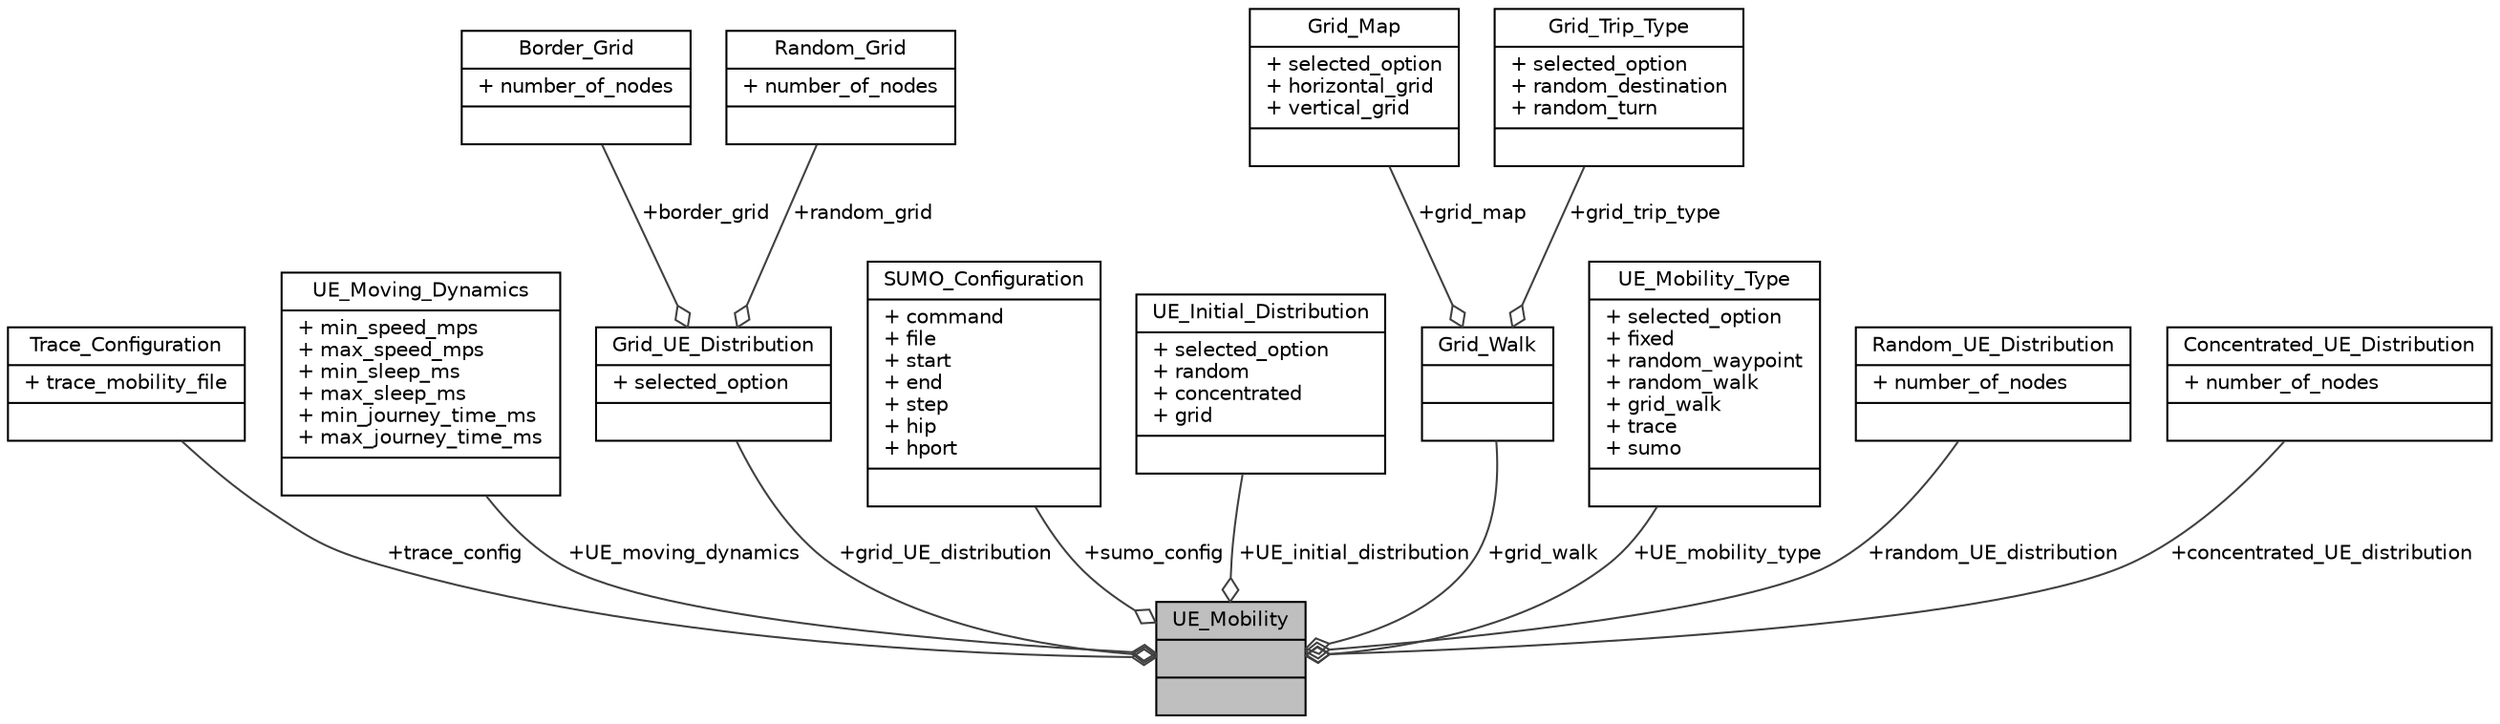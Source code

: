 digraph "UE_Mobility"
{
 // LATEX_PDF_SIZE
  edge [fontname="Helvetica",fontsize="10",labelfontname="Helvetica",labelfontsize="10"];
  node [fontname="Helvetica",fontsize="10",shape=record];
  Node1 [label="{UE_Mobility\n||}",height=0.2,width=0.4,color="black", fillcolor="grey75", style="filled", fontcolor="black",tooltip=" "];
  Node2 -> Node1 [color="grey25",fontsize="10",style="solid",label=" +trace_config" ,arrowhead="odiamond",fontname="Helvetica"];
  Node2 [label="{Trace_Configuration\n|+ trace_mobility_file\l|}",height=0.2,width=0.4,color="black", fillcolor="white", style="filled",URL="$structTrace__Configuration.html",tooltip=" "];
  Node3 -> Node1 [color="grey25",fontsize="10",style="solid",label=" +UE_moving_dynamics" ,arrowhead="odiamond",fontname="Helvetica"];
  Node3 [label="{UE_Moving_Dynamics\n|+ min_speed_mps\l+ max_speed_mps\l+ min_sleep_ms\l+ max_sleep_ms\l+ min_journey_time_ms\l+ max_journey_time_ms\l|}",height=0.2,width=0.4,color="black", fillcolor="white", style="filled",URL="$structUE__Moving__Dynamics.html",tooltip=" "];
  Node4 -> Node1 [color="grey25",fontsize="10",style="solid",label=" +grid_UE_distribution" ,arrowhead="odiamond",fontname="Helvetica"];
  Node4 [label="{Grid_UE_Distribution\n|+ selected_option\l|}",height=0.2,width=0.4,color="black", fillcolor="white", style="filled",URL="$structGrid__UE__Distribution.html",tooltip=" "];
  Node5 -> Node4 [color="grey25",fontsize="10",style="solid",label=" +border_grid" ,arrowhead="odiamond",fontname="Helvetica"];
  Node5 [label="{Border_Grid\n|+ number_of_nodes\l|}",height=0.2,width=0.4,color="black", fillcolor="white", style="filled",URL="$structBorder__Grid.html",tooltip=" "];
  Node6 -> Node4 [color="grey25",fontsize="10",style="solid",label=" +random_grid" ,arrowhead="odiamond",fontname="Helvetica"];
  Node6 [label="{Random_Grid\n|+ number_of_nodes\l|}",height=0.2,width=0.4,color="black", fillcolor="white", style="filled",URL="$structRandom__Grid.html",tooltip=" "];
  Node7 -> Node1 [color="grey25",fontsize="10",style="solid",label=" +sumo_config" ,arrowhead="odiamond",fontname="Helvetica"];
  Node7 [label="{SUMO_Configuration\n|+ command\l+ file\l+ start\l+ end\l+ step\l+ hip\l+ hport\l|}",height=0.2,width=0.4,color="black", fillcolor="white", style="filled",URL="$structSUMO__Configuration.html",tooltip=" "];
  Node8 -> Node1 [color="grey25",fontsize="10",style="solid",label=" +UE_initial_distribution" ,arrowhead="odiamond",fontname="Helvetica"];
  Node8 [label="{UE_Initial_Distribution\n|+ selected_option\l+ random\l+ concentrated\l+ grid\l|}",height=0.2,width=0.4,color="black", fillcolor="white", style="filled",URL="$structUE__Initial__Distribution.html",tooltip=" "];
  Node9 -> Node1 [color="grey25",fontsize="10",style="solid",label=" +grid_walk" ,arrowhead="odiamond",fontname="Helvetica"];
  Node9 [label="{Grid_Walk\n||}",height=0.2,width=0.4,color="black", fillcolor="white", style="filled",URL="$structGrid__Walk.html",tooltip=" "];
  Node10 -> Node9 [color="grey25",fontsize="10",style="solid",label=" +grid_map" ,arrowhead="odiamond",fontname="Helvetica"];
  Node10 [label="{Grid_Map\n|+ selected_option\l+ horizontal_grid\l+ vertical_grid\l|}",height=0.2,width=0.4,color="black", fillcolor="white", style="filled",URL="$structGrid__Map.html",tooltip=" "];
  Node11 -> Node9 [color="grey25",fontsize="10",style="solid",label=" +grid_trip_type" ,arrowhead="odiamond",fontname="Helvetica"];
  Node11 [label="{Grid_Trip_Type\n|+ selected_option\l+ random_destination\l+ random_turn\l|}",height=0.2,width=0.4,color="black", fillcolor="white", style="filled",URL="$structGrid__Trip__Type.html",tooltip=" "];
  Node12 -> Node1 [color="grey25",fontsize="10",style="solid",label=" +UE_mobility_type" ,arrowhead="odiamond",fontname="Helvetica"];
  Node12 [label="{UE_Mobility_Type\n|+ selected_option\l+ fixed\l+ random_waypoint\l+ random_walk\l+ grid_walk\l+ trace\l+ sumo\l|}",height=0.2,width=0.4,color="black", fillcolor="white", style="filled",URL="$structUE__Mobility__Type.html",tooltip=" "];
  Node13 -> Node1 [color="grey25",fontsize="10",style="solid",label=" +random_UE_distribution" ,arrowhead="odiamond",fontname="Helvetica"];
  Node13 [label="{Random_UE_Distribution\n|+ number_of_nodes\l|}",height=0.2,width=0.4,color="black", fillcolor="white", style="filled",URL="$structRandom__UE__Distribution.html",tooltip=" "];
  Node14 -> Node1 [color="grey25",fontsize="10",style="solid",label=" +concentrated_UE_distribution" ,arrowhead="odiamond",fontname="Helvetica"];
  Node14 [label="{Concentrated_UE_Distribution\n|+ number_of_nodes\l|}",height=0.2,width=0.4,color="black", fillcolor="white", style="filled",URL="$structConcentrated__UE__Distribution.html",tooltip=" "];
}
